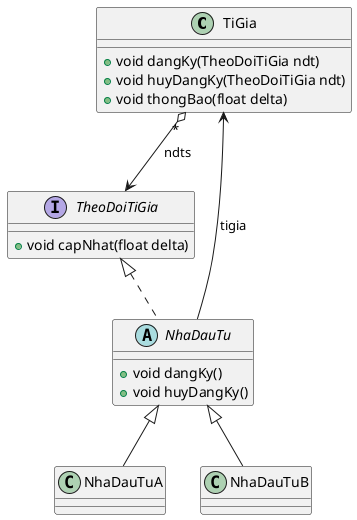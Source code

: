 @startuml
'https://plantuml.com/class-diagram

class TiGia {
    + void dangKy(TheoDoiTiGia ndt)
    + void huyDangKy(TheoDoiTiGia ndt)
    + void thongBao(float delta)
}

interface TheoDoiTiGia {
    + void capNhat(float delta)
}

abstract class NhaDauTu {
    + void dangKy()
    + void huyDangKy()
}

class NhaDauTuA
class NhaDauTuB


NhaDauTu <|-- NhaDauTuA
NhaDauTu <|-- NhaDauTuB

TheoDoiTiGia <|.. NhaDauTu
TiGia o--> TheoDoiTiGia : "*" ndts
NhaDauTu --> TiGia : tigia


@enduml